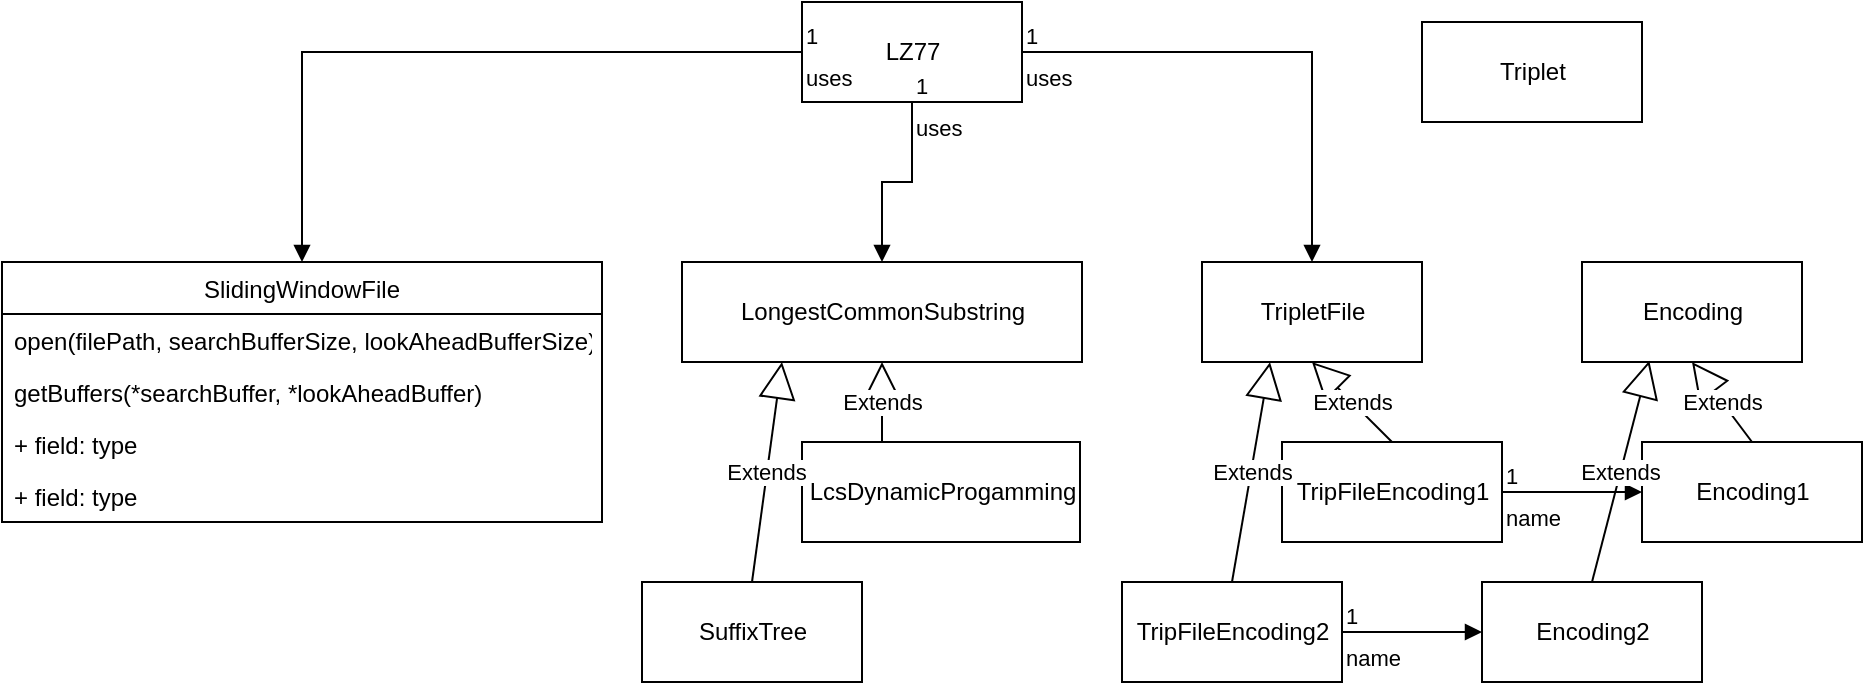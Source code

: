 <mxfile version="20.0.4" type="github">
  <diagram id="s9EjchyGP2vE1d-u13Uv" name="Page-1">
    <mxGraphModel dx="497" dy="328" grid="1" gridSize="10" guides="1" tooltips="1" connect="1" arrows="1" fold="1" page="1" pageScale="1" pageWidth="1169" pageHeight="1654" math="0" shadow="0">
      <root>
        <mxCell id="0" />
        <mxCell id="1" parent="0" />
        <mxCell id="vp09XFMbbm3uFpwTHDYr-1" value="LZ77" style="html=1;" vertex="1" parent="1">
          <mxGeometry x="500" y="300" width="110" height="50" as="geometry" />
        </mxCell>
        <mxCell id="vp09XFMbbm3uFpwTHDYr-2" value="TripletFile" style="html=1;" vertex="1" parent="1">
          <mxGeometry x="700" y="430" width="110" height="50" as="geometry" />
        </mxCell>
        <mxCell id="vp09XFMbbm3uFpwTHDYr-3" value="LongestCommonSubstring" style="html=1;" vertex="1" parent="1">
          <mxGeometry x="440" y="430" width="200" height="50" as="geometry" />
        </mxCell>
        <mxCell id="vp09XFMbbm3uFpwTHDYr-5" value="Encoding" style="html=1;" vertex="1" parent="1">
          <mxGeometry x="890" y="430" width="110" height="50" as="geometry" />
        </mxCell>
        <mxCell id="vp09XFMbbm3uFpwTHDYr-6" value="TripFileEncoding1" style="html=1;" vertex="1" parent="1">
          <mxGeometry x="740" y="520" width="110" height="50" as="geometry" />
        </mxCell>
        <mxCell id="vp09XFMbbm3uFpwTHDYr-7" value="Encoding1" style="html=1;" vertex="1" parent="1">
          <mxGeometry x="920" y="520" width="110" height="50" as="geometry" />
        </mxCell>
        <mxCell id="vp09XFMbbm3uFpwTHDYr-8" value="Extends" style="endArrow=block;endSize=16;endFill=0;html=1;rounded=0;entryX=0.5;entryY=1;entryDx=0;entryDy=0;exitX=0.5;exitY=0;exitDx=0;exitDy=0;" edge="1" parent="1" source="vp09XFMbbm3uFpwTHDYr-7" target="vp09XFMbbm3uFpwTHDYr-5">
          <mxGeometry width="160" relative="1" as="geometry">
            <mxPoint x="820" y="660" as="sourcePoint" />
            <mxPoint x="980" y="660" as="targetPoint" />
          </mxGeometry>
        </mxCell>
        <mxCell id="vp09XFMbbm3uFpwTHDYr-9" value="Extends" style="endArrow=block;endSize=16;endFill=0;html=1;rounded=0;entryX=0.5;entryY=1;entryDx=0;entryDy=0;exitX=0.5;exitY=0;exitDx=0;exitDy=0;" edge="1" parent="1" source="vp09XFMbbm3uFpwTHDYr-6" target="vp09XFMbbm3uFpwTHDYr-2">
          <mxGeometry width="160" relative="1" as="geometry">
            <mxPoint x="590" y="560" as="sourcePoint" />
            <mxPoint x="750" y="560" as="targetPoint" />
          </mxGeometry>
        </mxCell>
        <mxCell id="vp09XFMbbm3uFpwTHDYr-10" value="name" style="endArrow=block;endFill=1;html=1;edgeStyle=orthogonalEdgeStyle;align=left;verticalAlign=top;rounded=0;entryX=0;entryY=0.5;entryDx=0;entryDy=0;exitX=1;exitY=0.5;exitDx=0;exitDy=0;" edge="1" parent="1" source="vp09XFMbbm3uFpwTHDYr-6" target="vp09XFMbbm3uFpwTHDYr-7">
          <mxGeometry x="-1" relative="1" as="geometry">
            <mxPoint x="850" y="545" as="sourcePoint" />
            <mxPoint x="780" y="630" as="targetPoint" />
          </mxGeometry>
        </mxCell>
        <mxCell id="vp09XFMbbm3uFpwTHDYr-11" value="1" style="edgeLabel;resizable=0;html=1;align=left;verticalAlign=bottom;" connectable="0" vertex="1" parent="vp09XFMbbm3uFpwTHDYr-10">
          <mxGeometry x="-1" relative="1" as="geometry" />
        </mxCell>
        <mxCell id="vp09XFMbbm3uFpwTHDYr-12" value="TripFileEncoding2" style="html=1;" vertex="1" parent="1">
          <mxGeometry x="660" y="590" width="110" height="50" as="geometry" />
        </mxCell>
        <mxCell id="vp09XFMbbm3uFpwTHDYr-13" value="Encoding2" style="html=1;" vertex="1" parent="1">
          <mxGeometry x="840" y="590" width="110" height="50" as="geometry" />
        </mxCell>
        <mxCell id="vp09XFMbbm3uFpwTHDYr-14" value="Extends" style="endArrow=block;endSize=16;endFill=0;html=1;rounded=0;entryX=0.306;entryY=0.988;entryDx=0;entryDy=0;exitX=0.5;exitY=0;exitDx=0;exitDy=0;entryPerimeter=0;" edge="1" parent="1" source="vp09XFMbbm3uFpwTHDYr-13" target="vp09XFMbbm3uFpwTHDYr-5">
          <mxGeometry width="160" relative="1" as="geometry">
            <mxPoint x="740" y="730" as="sourcePoint" />
            <mxPoint x="865.0" y="550" as="targetPoint" />
          </mxGeometry>
        </mxCell>
        <mxCell id="vp09XFMbbm3uFpwTHDYr-15" value="Extends" style="endArrow=block;endSize=16;endFill=0;html=1;rounded=0;entryX=0.309;entryY=1.002;entryDx=0;entryDy=0;exitX=0.5;exitY=0;exitDx=0;exitDy=0;entryPerimeter=0;" edge="1" parent="1" source="vp09XFMbbm3uFpwTHDYr-12" target="vp09XFMbbm3uFpwTHDYr-2">
          <mxGeometry width="160" relative="1" as="geometry">
            <mxPoint x="510" y="630" as="sourcePoint" />
            <mxPoint x="675.0" y="550" as="targetPoint" />
          </mxGeometry>
        </mxCell>
        <mxCell id="vp09XFMbbm3uFpwTHDYr-16" value="name" style="endArrow=block;endFill=1;html=1;edgeStyle=orthogonalEdgeStyle;align=left;verticalAlign=top;rounded=0;entryX=0;entryY=0.5;entryDx=0;entryDy=0;exitX=1;exitY=0.5;exitDx=0;exitDy=0;" edge="1" parent="1" source="vp09XFMbbm3uFpwTHDYr-12" target="vp09XFMbbm3uFpwTHDYr-13">
          <mxGeometry x="-1" relative="1" as="geometry">
            <mxPoint x="770" y="615" as="sourcePoint" />
            <mxPoint x="700" y="700" as="targetPoint" />
          </mxGeometry>
        </mxCell>
        <mxCell id="vp09XFMbbm3uFpwTHDYr-17" value="1" style="edgeLabel;resizable=0;html=1;align=left;verticalAlign=bottom;" connectable="0" vertex="1" parent="vp09XFMbbm3uFpwTHDYr-16">
          <mxGeometry x="-1" relative="1" as="geometry" />
        </mxCell>
        <mxCell id="vp09XFMbbm3uFpwTHDYr-18" value="LcsDynamicProgamming" style="html=1;" vertex="1" parent="1">
          <mxGeometry x="500" y="520" width="139" height="50" as="geometry" />
        </mxCell>
        <mxCell id="vp09XFMbbm3uFpwTHDYr-19" value="SuffixTree" style="html=1;" vertex="1" parent="1">
          <mxGeometry x="420" y="590" width="110" height="50" as="geometry" />
        </mxCell>
        <mxCell id="vp09XFMbbm3uFpwTHDYr-20" value="Extends" style="endArrow=block;endSize=16;endFill=0;html=1;rounded=0;entryX=0.5;entryY=1;entryDx=0;entryDy=0;" edge="1" parent="1" target="vp09XFMbbm3uFpwTHDYr-3">
          <mxGeometry width="160" relative="1" as="geometry">
            <mxPoint x="540" y="520" as="sourcePoint" />
            <mxPoint x="544.0" y="500" as="targetPoint" />
          </mxGeometry>
        </mxCell>
        <mxCell id="vp09XFMbbm3uFpwTHDYr-21" value="Extends" style="endArrow=block;endSize=16;endFill=0;html=1;rounded=0;entryX=0.25;entryY=1;entryDx=0;entryDy=0;exitX=0.5;exitY=0;exitDx=0;exitDy=0;" edge="1" parent="1" source="vp09XFMbbm3uFpwTHDYr-19" target="vp09XFMbbm3uFpwTHDYr-3">
          <mxGeometry width="160" relative="1" as="geometry">
            <mxPoint x="550" y="530" as="sourcePoint" />
            <mxPoint x="550.0" y="490" as="targetPoint" />
          </mxGeometry>
        </mxCell>
        <mxCell id="vp09XFMbbm3uFpwTHDYr-22" value="uses" style="endArrow=block;endFill=1;html=1;edgeStyle=orthogonalEdgeStyle;align=left;verticalAlign=top;rounded=0;" edge="1" parent="1" source="vp09XFMbbm3uFpwTHDYr-1" target="vp09XFMbbm3uFpwTHDYr-2">
          <mxGeometry x="-1" relative="1" as="geometry">
            <mxPoint x="640.0" y="370" as="sourcePoint" />
            <mxPoint x="710.0" y="370" as="targetPoint" />
          </mxGeometry>
        </mxCell>
        <mxCell id="vp09XFMbbm3uFpwTHDYr-23" value="1" style="edgeLabel;resizable=0;html=1;align=left;verticalAlign=bottom;" connectable="0" vertex="1" parent="vp09XFMbbm3uFpwTHDYr-22">
          <mxGeometry x="-1" relative="1" as="geometry" />
        </mxCell>
        <mxCell id="vp09XFMbbm3uFpwTHDYr-24" value="uses" style="endArrow=block;endFill=1;html=1;edgeStyle=orthogonalEdgeStyle;align=left;verticalAlign=top;rounded=0;exitX=0;exitY=0.5;exitDx=0;exitDy=0;entryX=0.5;entryY=0;entryDx=0;entryDy=0;" edge="1" parent="1" source="vp09XFMbbm3uFpwTHDYr-1" target="vp09XFMbbm3uFpwTHDYr-30">
          <mxGeometry x="-1" relative="1" as="geometry">
            <mxPoint x="620" y="335" as="sourcePoint" />
            <mxPoint x="325.0" y="430" as="targetPoint" />
          </mxGeometry>
        </mxCell>
        <mxCell id="vp09XFMbbm3uFpwTHDYr-25" value="1" style="edgeLabel;resizable=0;html=1;align=left;verticalAlign=bottom;" connectable="0" vertex="1" parent="vp09XFMbbm3uFpwTHDYr-24">
          <mxGeometry x="-1" relative="1" as="geometry" />
        </mxCell>
        <mxCell id="vp09XFMbbm3uFpwTHDYr-26" value="uses" style="endArrow=block;endFill=1;html=1;edgeStyle=orthogonalEdgeStyle;align=left;verticalAlign=top;rounded=0;exitX=0.5;exitY=1;exitDx=0;exitDy=0;entryX=0.5;entryY=0;entryDx=0;entryDy=0;" edge="1" parent="1" source="vp09XFMbbm3uFpwTHDYr-1" target="vp09XFMbbm3uFpwTHDYr-3">
          <mxGeometry x="-1" relative="1" as="geometry">
            <mxPoint x="630" y="345" as="sourcePoint" />
            <mxPoint x="775.0" y="450" as="targetPoint" />
          </mxGeometry>
        </mxCell>
        <mxCell id="vp09XFMbbm3uFpwTHDYr-27" value="1" style="edgeLabel;resizable=0;html=1;align=left;verticalAlign=bottom;" connectable="0" vertex="1" parent="vp09XFMbbm3uFpwTHDYr-26">
          <mxGeometry x="-1" relative="1" as="geometry" />
        </mxCell>
        <mxCell id="vp09XFMbbm3uFpwTHDYr-28" value="Triplet" style="html=1;" vertex="1" parent="1">
          <mxGeometry x="810" y="310" width="110" height="50" as="geometry" />
        </mxCell>
        <mxCell id="vp09XFMbbm3uFpwTHDYr-30" value="SlidingWindowFile" style="swimlane;fontStyle=0;childLayout=stackLayout;horizontal=1;startSize=26;fillColor=none;horizontalStack=0;resizeParent=1;resizeParentMax=0;resizeLast=0;collapsible=1;marginBottom=0;" vertex="1" parent="1">
          <mxGeometry x="100" y="430" width="300" height="130" as="geometry" />
        </mxCell>
        <mxCell id="vp09XFMbbm3uFpwTHDYr-31" value="open(filePath, searchBufferSize, lookAheadBufferSize)" style="text;strokeColor=none;fillColor=none;align=left;verticalAlign=top;spacingLeft=4;spacingRight=4;overflow=hidden;rotatable=0;points=[[0,0.5],[1,0.5]];portConstraint=eastwest;" vertex="1" parent="vp09XFMbbm3uFpwTHDYr-30">
          <mxGeometry y="26" width="300" height="26" as="geometry" />
        </mxCell>
        <mxCell id="vp09XFMbbm3uFpwTHDYr-32" value="getBuffers(*searchBuffer, *lookAheadBuffer)" style="text;strokeColor=none;fillColor=none;align=left;verticalAlign=top;spacingLeft=4;spacingRight=4;overflow=hidden;rotatable=0;points=[[0,0.5],[1,0.5]];portConstraint=eastwest;" vertex="1" parent="vp09XFMbbm3uFpwTHDYr-30">
          <mxGeometry y="52" width="300" height="26" as="geometry" />
        </mxCell>
        <mxCell id="vp09XFMbbm3uFpwTHDYr-33" value="+ field: type" style="text;strokeColor=none;fillColor=none;align=left;verticalAlign=top;spacingLeft=4;spacingRight=4;overflow=hidden;rotatable=0;points=[[0,0.5],[1,0.5]];portConstraint=eastwest;" vertex="1" parent="vp09XFMbbm3uFpwTHDYr-30">
          <mxGeometry y="78" width="300" height="26" as="geometry" />
        </mxCell>
        <mxCell id="vp09XFMbbm3uFpwTHDYr-34" value="+ field: type" style="text;strokeColor=none;fillColor=none;align=left;verticalAlign=top;spacingLeft=4;spacingRight=4;overflow=hidden;rotatable=0;points=[[0,0.5],[1,0.5]];portConstraint=eastwest;" vertex="1" parent="vp09XFMbbm3uFpwTHDYr-30">
          <mxGeometry y="104" width="300" height="26" as="geometry" />
        </mxCell>
      </root>
    </mxGraphModel>
  </diagram>
</mxfile>

